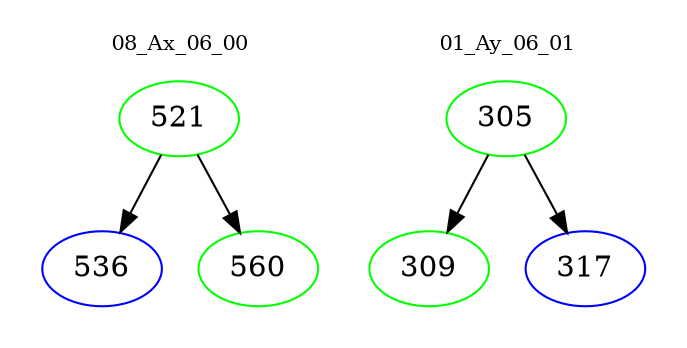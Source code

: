 digraph{
subgraph cluster_0 {
color = white
label = "08_Ax_06_00";
fontsize=10;
T0_521 [label="521", color="green"]
T0_521 -> T0_536 [color="black"]
T0_536 [label="536", color="blue"]
T0_521 -> T0_560 [color="black"]
T0_560 [label="560", color="green"]
}
subgraph cluster_1 {
color = white
label = "01_Ay_06_01";
fontsize=10;
T1_305 [label="305", color="green"]
T1_305 -> T1_309 [color="black"]
T1_309 [label="309", color="green"]
T1_305 -> T1_317 [color="black"]
T1_317 [label="317", color="blue"]
}
}
